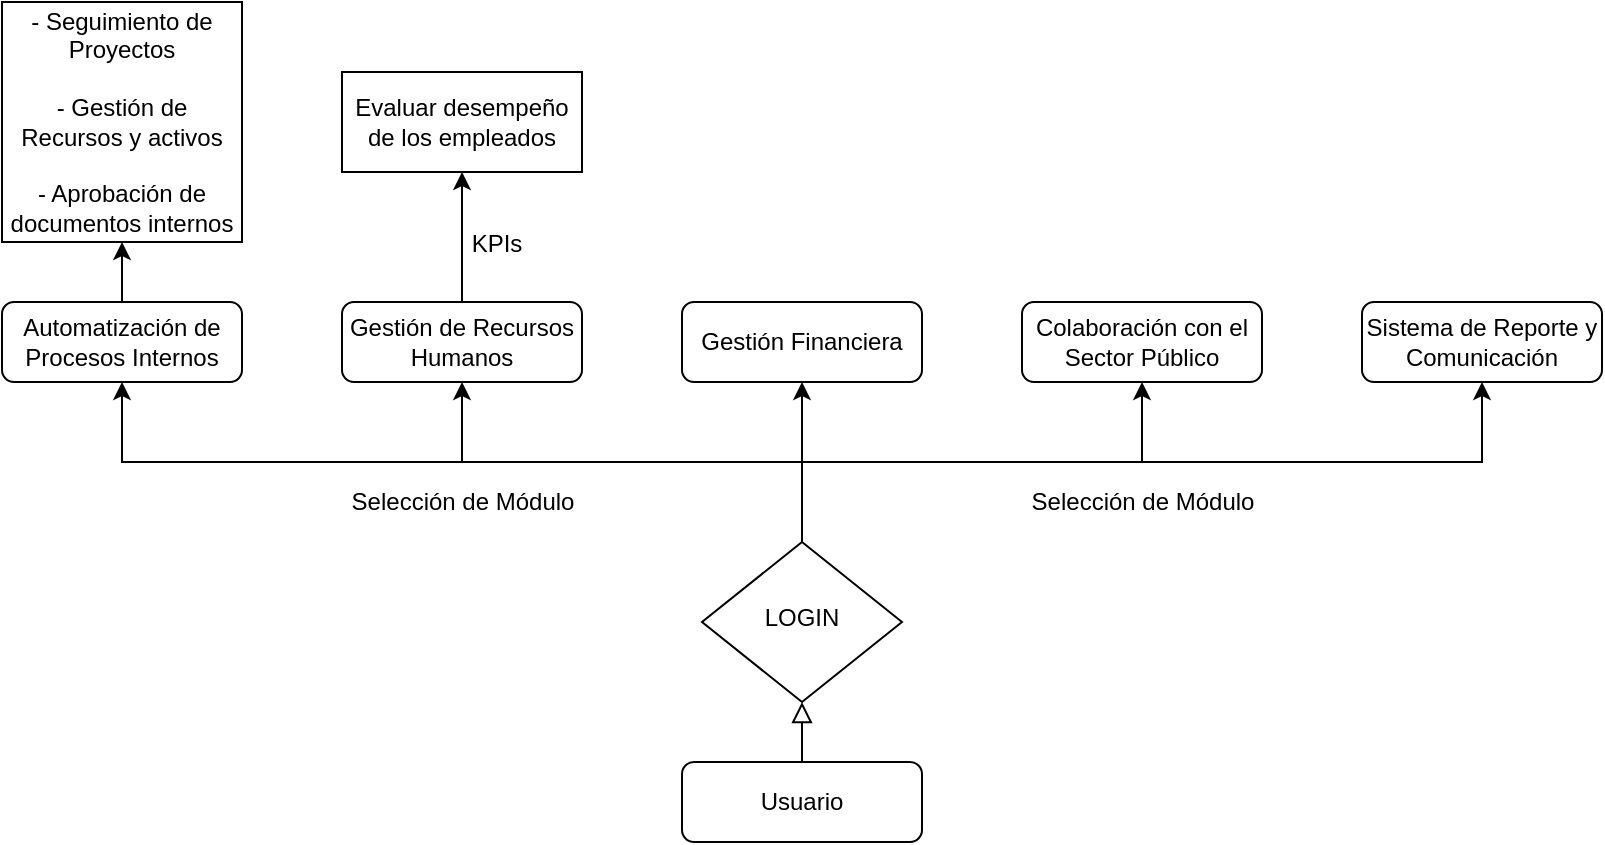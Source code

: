 <mxfile version="21.7.5" type="github">
  <diagram id="C5RBs43oDa-KdzZeNtuy" name="Page-1">
    <mxGraphModel dx="1855" dy="614" grid="1" gridSize="10" guides="1" tooltips="1" connect="1" arrows="1" fold="1" page="1" pageScale="1" pageWidth="827" pageHeight="1169" math="0" shadow="0">
      <root>
        <mxCell id="WIyWlLk6GJQsqaUBKTNV-0" />
        <mxCell id="WIyWlLk6GJQsqaUBKTNV-1" parent="WIyWlLk6GJQsqaUBKTNV-0" />
        <mxCell id="WIyWlLk6GJQsqaUBKTNV-2" value="" style="rounded=0;html=1;jettySize=auto;orthogonalLoop=1;fontSize=11;endArrow=block;endFill=0;endSize=8;strokeWidth=1;shadow=0;labelBackgroundColor=none;edgeStyle=orthogonalEdgeStyle;" parent="WIyWlLk6GJQsqaUBKTNV-1" source="WIyWlLk6GJQsqaUBKTNV-3" target="WIyWlLk6GJQsqaUBKTNV-6" edge="1">
          <mxGeometry relative="1" as="geometry" />
        </mxCell>
        <mxCell id="WIyWlLk6GJQsqaUBKTNV-3" value="Usuario" style="rounded=1;whiteSpace=wrap;html=1;fontSize=12;glass=0;strokeWidth=1;shadow=0;" parent="WIyWlLk6GJQsqaUBKTNV-1" vertex="1">
          <mxGeometry x="190" y="700" width="120" height="40" as="geometry" />
        </mxCell>
        <mxCell id="fj_9nTCWASsDrIXxVjkm-7" value="" style="edgeStyle=orthogonalEdgeStyle;rounded=0;orthogonalLoop=1;jettySize=auto;html=1;" edge="1" parent="WIyWlLk6GJQsqaUBKTNV-1" source="WIyWlLk6GJQsqaUBKTNV-6" target="fj_9nTCWASsDrIXxVjkm-3">
          <mxGeometry relative="1" as="geometry" />
        </mxCell>
        <mxCell id="fj_9nTCWASsDrIXxVjkm-12" style="edgeStyle=orthogonalEdgeStyle;rounded=0;orthogonalLoop=1;jettySize=auto;html=1;exitX=0.5;exitY=0;exitDx=0;exitDy=0;entryX=0.5;entryY=1;entryDx=0;entryDy=0;" edge="1" parent="WIyWlLk6GJQsqaUBKTNV-1" source="WIyWlLk6GJQsqaUBKTNV-6" target="WIyWlLk6GJQsqaUBKTNV-7">
          <mxGeometry relative="1" as="geometry" />
        </mxCell>
        <mxCell id="fj_9nTCWASsDrIXxVjkm-13" style="edgeStyle=orthogonalEdgeStyle;rounded=0;orthogonalLoop=1;jettySize=auto;html=1;exitX=0.5;exitY=0;exitDx=0;exitDy=0;entryX=0.5;entryY=1;entryDx=0;entryDy=0;" edge="1" parent="WIyWlLk6GJQsqaUBKTNV-1" source="WIyWlLk6GJQsqaUBKTNV-6" target="fj_9nTCWASsDrIXxVjkm-5">
          <mxGeometry relative="1" as="geometry" />
        </mxCell>
        <mxCell id="fj_9nTCWASsDrIXxVjkm-14" style="edgeStyle=orthogonalEdgeStyle;rounded=0;orthogonalLoop=1;jettySize=auto;html=1;exitX=0.5;exitY=0;exitDx=0;exitDy=0;entryX=0.5;entryY=1;entryDx=0;entryDy=0;" edge="1" parent="WIyWlLk6GJQsqaUBKTNV-1" source="WIyWlLk6GJQsqaUBKTNV-6" target="fj_9nTCWASsDrIXxVjkm-2">
          <mxGeometry relative="1" as="geometry" />
        </mxCell>
        <mxCell id="fj_9nTCWASsDrIXxVjkm-15" style="edgeStyle=orthogonalEdgeStyle;rounded=0;orthogonalLoop=1;jettySize=auto;html=1;exitX=0.5;exitY=0;exitDx=0;exitDy=0;entryX=0.5;entryY=1;entryDx=0;entryDy=0;" edge="1" parent="WIyWlLk6GJQsqaUBKTNV-1" source="WIyWlLk6GJQsqaUBKTNV-6" target="fj_9nTCWASsDrIXxVjkm-4">
          <mxGeometry relative="1" as="geometry" />
        </mxCell>
        <mxCell id="WIyWlLk6GJQsqaUBKTNV-6" value="LOGIN" style="rhombus;whiteSpace=wrap;html=1;shadow=0;fontFamily=Helvetica;fontSize=12;align=center;strokeWidth=1;spacing=6;spacingTop=-4;" parent="WIyWlLk6GJQsqaUBKTNV-1" vertex="1">
          <mxGeometry x="200" y="590" width="100" height="80" as="geometry" />
        </mxCell>
        <mxCell id="fj_9nTCWASsDrIXxVjkm-18" value="" style="edgeStyle=orthogonalEdgeStyle;rounded=0;orthogonalLoop=1;jettySize=auto;html=1;" edge="1" parent="WIyWlLk6GJQsqaUBKTNV-1" source="WIyWlLk6GJQsqaUBKTNV-7" target="fj_9nTCWASsDrIXxVjkm-17">
          <mxGeometry relative="1" as="geometry" />
        </mxCell>
        <mxCell id="WIyWlLk6GJQsqaUBKTNV-7" value="Automatización de Procesos Internos" style="rounded=1;whiteSpace=wrap;html=1;fontSize=12;glass=0;strokeWidth=1;shadow=0;" parent="WIyWlLk6GJQsqaUBKTNV-1" vertex="1">
          <mxGeometry x="-150" y="470" width="120" height="40" as="geometry" />
        </mxCell>
        <mxCell id="fj_9nTCWASsDrIXxVjkm-26" value="" style="edgeStyle=orthogonalEdgeStyle;rounded=0;orthogonalLoop=1;jettySize=auto;html=1;" edge="1" parent="WIyWlLk6GJQsqaUBKTNV-1" source="fj_9nTCWASsDrIXxVjkm-2" target="fj_9nTCWASsDrIXxVjkm-25">
          <mxGeometry relative="1" as="geometry" />
        </mxCell>
        <mxCell id="fj_9nTCWASsDrIXxVjkm-2" value="Gestión de Recursos Humanos" style="rounded=1;whiteSpace=wrap;html=1;fontSize=12;glass=0;strokeWidth=1;shadow=0;" vertex="1" parent="WIyWlLk6GJQsqaUBKTNV-1">
          <mxGeometry x="20" y="470" width="120" height="40" as="geometry" />
        </mxCell>
        <mxCell id="fj_9nTCWASsDrIXxVjkm-3" value="Gestión Financiera" style="rounded=1;whiteSpace=wrap;html=1;fontSize=12;glass=0;strokeWidth=1;shadow=0;" vertex="1" parent="WIyWlLk6GJQsqaUBKTNV-1">
          <mxGeometry x="190" y="470" width="120" height="40" as="geometry" />
        </mxCell>
        <mxCell id="fj_9nTCWASsDrIXxVjkm-4" value="Colaboración con el Sector Público" style="rounded=1;whiteSpace=wrap;html=1;fontSize=12;glass=0;strokeWidth=1;shadow=0;" vertex="1" parent="WIyWlLk6GJQsqaUBKTNV-1">
          <mxGeometry x="360" y="470" width="120" height="40" as="geometry" />
        </mxCell>
        <mxCell id="fj_9nTCWASsDrIXxVjkm-5" value="Sistema de Reporte y Comunicación" style="rounded=1;whiteSpace=wrap;html=1;fontSize=12;glass=0;strokeWidth=1;shadow=0;" vertex="1" parent="WIyWlLk6GJQsqaUBKTNV-1">
          <mxGeometry x="530" y="470" width="120" height="40" as="geometry" />
        </mxCell>
        <mxCell id="fj_9nTCWASsDrIXxVjkm-17" value="- Seguimiento de Proyectos&lt;br&gt;&lt;br&gt;- Gestión de Recursos y activos&lt;br&gt;&lt;br&gt;- Aprobación de documentos internos&lt;br&gt;&lt;div style=&quot;text-align: justify;&quot;&gt;&lt;/div&gt;" style="whiteSpace=wrap;html=1;aspect=fixed;" vertex="1" parent="WIyWlLk6GJQsqaUBKTNV-1">
          <mxGeometry x="-150" y="320" width="120" height="120" as="geometry" />
        </mxCell>
        <mxCell id="fj_9nTCWASsDrIXxVjkm-19" value="Selección de Módulo" style="text;html=1;align=center;verticalAlign=middle;resizable=0;points=[];autosize=1;strokeColor=none;fillColor=none;" vertex="1" parent="WIyWlLk6GJQsqaUBKTNV-1">
          <mxGeometry x="15" y="555" width="130" height="30" as="geometry" />
        </mxCell>
        <mxCell id="fj_9nTCWASsDrIXxVjkm-20" value="Selección de Módulo" style="text;html=1;align=center;verticalAlign=middle;resizable=0;points=[];autosize=1;strokeColor=none;fillColor=none;" vertex="1" parent="WIyWlLk6GJQsqaUBKTNV-1">
          <mxGeometry x="355" y="555" width="130" height="30" as="geometry" />
        </mxCell>
        <mxCell id="fj_9nTCWASsDrIXxVjkm-25" value="Evaluar desempeño de los empleados" style="rounded=0;whiteSpace=wrap;html=1;" vertex="1" parent="WIyWlLk6GJQsqaUBKTNV-1">
          <mxGeometry x="20" y="355" width="120" height="50" as="geometry" />
        </mxCell>
        <mxCell id="fj_9nTCWASsDrIXxVjkm-27" value="KPIs" style="text;html=1;align=center;verticalAlign=middle;resizable=0;points=[];autosize=1;strokeColor=none;fillColor=none;" vertex="1" parent="WIyWlLk6GJQsqaUBKTNV-1">
          <mxGeometry x="72" y="426" width="50" height="30" as="geometry" />
        </mxCell>
      </root>
    </mxGraphModel>
  </diagram>
</mxfile>
